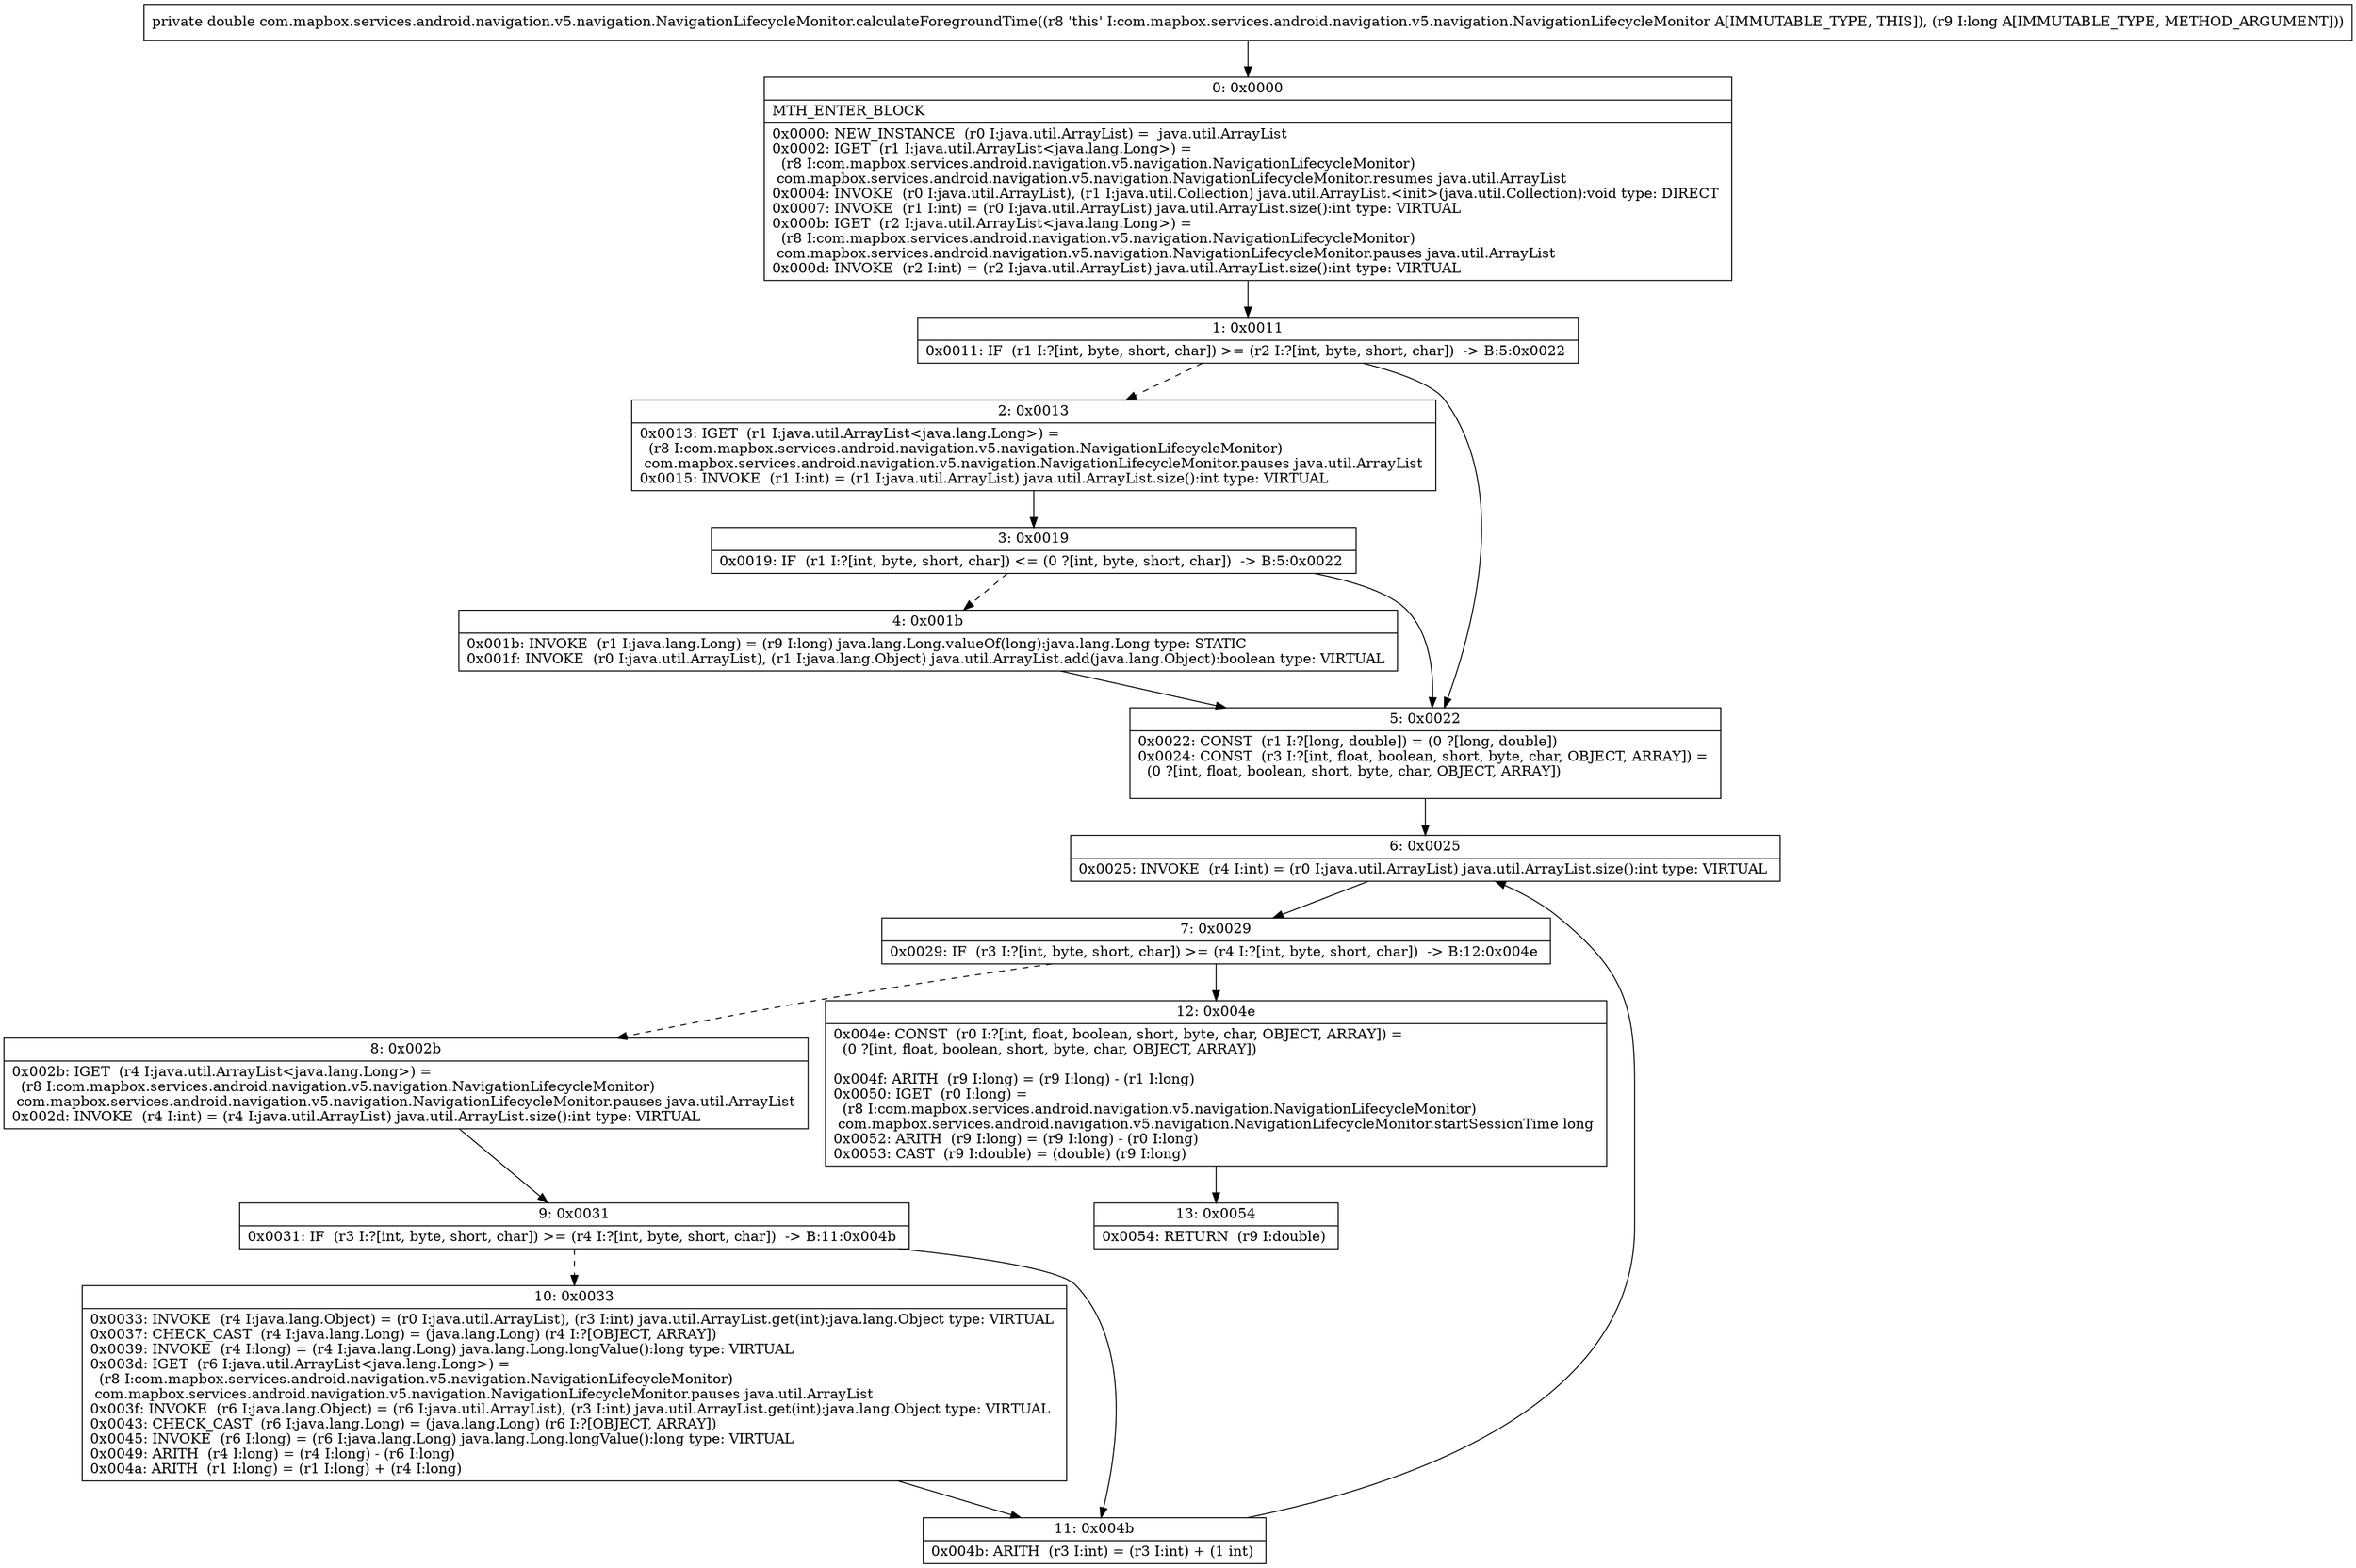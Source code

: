 digraph "CFG forcom.mapbox.services.android.navigation.v5.navigation.NavigationLifecycleMonitor.calculateForegroundTime(J)D" {
Node_0 [shape=record,label="{0\:\ 0x0000|MTH_ENTER_BLOCK\l|0x0000: NEW_INSTANCE  (r0 I:java.util.ArrayList) =  java.util.ArrayList \l0x0002: IGET  (r1 I:java.util.ArrayList\<java.lang.Long\>) = \l  (r8 I:com.mapbox.services.android.navigation.v5.navigation.NavigationLifecycleMonitor)\l com.mapbox.services.android.navigation.v5.navigation.NavigationLifecycleMonitor.resumes java.util.ArrayList \l0x0004: INVOKE  (r0 I:java.util.ArrayList), (r1 I:java.util.Collection) java.util.ArrayList.\<init\>(java.util.Collection):void type: DIRECT \l0x0007: INVOKE  (r1 I:int) = (r0 I:java.util.ArrayList) java.util.ArrayList.size():int type: VIRTUAL \l0x000b: IGET  (r2 I:java.util.ArrayList\<java.lang.Long\>) = \l  (r8 I:com.mapbox.services.android.navigation.v5.navigation.NavigationLifecycleMonitor)\l com.mapbox.services.android.navigation.v5.navigation.NavigationLifecycleMonitor.pauses java.util.ArrayList \l0x000d: INVOKE  (r2 I:int) = (r2 I:java.util.ArrayList) java.util.ArrayList.size():int type: VIRTUAL \l}"];
Node_1 [shape=record,label="{1\:\ 0x0011|0x0011: IF  (r1 I:?[int, byte, short, char]) \>= (r2 I:?[int, byte, short, char])  \-\> B:5:0x0022 \l}"];
Node_2 [shape=record,label="{2\:\ 0x0013|0x0013: IGET  (r1 I:java.util.ArrayList\<java.lang.Long\>) = \l  (r8 I:com.mapbox.services.android.navigation.v5.navigation.NavigationLifecycleMonitor)\l com.mapbox.services.android.navigation.v5.navigation.NavigationLifecycleMonitor.pauses java.util.ArrayList \l0x0015: INVOKE  (r1 I:int) = (r1 I:java.util.ArrayList) java.util.ArrayList.size():int type: VIRTUAL \l}"];
Node_3 [shape=record,label="{3\:\ 0x0019|0x0019: IF  (r1 I:?[int, byte, short, char]) \<= (0 ?[int, byte, short, char])  \-\> B:5:0x0022 \l}"];
Node_4 [shape=record,label="{4\:\ 0x001b|0x001b: INVOKE  (r1 I:java.lang.Long) = (r9 I:long) java.lang.Long.valueOf(long):java.lang.Long type: STATIC \l0x001f: INVOKE  (r0 I:java.util.ArrayList), (r1 I:java.lang.Object) java.util.ArrayList.add(java.lang.Object):boolean type: VIRTUAL \l}"];
Node_5 [shape=record,label="{5\:\ 0x0022|0x0022: CONST  (r1 I:?[long, double]) = (0 ?[long, double]) \l0x0024: CONST  (r3 I:?[int, float, boolean, short, byte, char, OBJECT, ARRAY]) = \l  (0 ?[int, float, boolean, short, byte, char, OBJECT, ARRAY])\l \l}"];
Node_6 [shape=record,label="{6\:\ 0x0025|0x0025: INVOKE  (r4 I:int) = (r0 I:java.util.ArrayList) java.util.ArrayList.size():int type: VIRTUAL \l}"];
Node_7 [shape=record,label="{7\:\ 0x0029|0x0029: IF  (r3 I:?[int, byte, short, char]) \>= (r4 I:?[int, byte, short, char])  \-\> B:12:0x004e \l}"];
Node_8 [shape=record,label="{8\:\ 0x002b|0x002b: IGET  (r4 I:java.util.ArrayList\<java.lang.Long\>) = \l  (r8 I:com.mapbox.services.android.navigation.v5.navigation.NavigationLifecycleMonitor)\l com.mapbox.services.android.navigation.v5.navigation.NavigationLifecycleMonitor.pauses java.util.ArrayList \l0x002d: INVOKE  (r4 I:int) = (r4 I:java.util.ArrayList) java.util.ArrayList.size():int type: VIRTUAL \l}"];
Node_9 [shape=record,label="{9\:\ 0x0031|0x0031: IF  (r3 I:?[int, byte, short, char]) \>= (r4 I:?[int, byte, short, char])  \-\> B:11:0x004b \l}"];
Node_10 [shape=record,label="{10\:\ 0x0033|0x0033: INVOKE  (r4 I:java.lang.Object) = (r0 I:java.util.ArrayList), (r3 I:int) java.util.ArrayList.get(int):java.lang.Object type: VIRTUAL \l0x0037: CHECK_CAST  (r4 I:java.lang.Long) = (java.lang.Long) (r4 I:?[OBJECT, ARRAY]) \l0x0039: INVOKE  (r4 I:long) = (r4 I:java.lang.Long) java.lang.Long.longValue():long type: VIRTUAL \l0x003d: IGET  (r6 I:java.util.ArrayList\<java.lang.Long\>) = \l  (r8 I:com.mapbox.services.android.navigation.v5.navigation.NavigationLifecycleMonitor)\l com.mapbox.services.android.navigation.v5.navigation.NavigationLifecycleMonitor.pauses java.util.ArrayList \l0x003f: INVOKE  (r6 I:java.lang.Object) = (r6 I:java.util.ArrayList), (r3 I:int) java.util.ArrayList.get(int):java.lang.Object type: VIRTUAL \l0x0043: CHECK_CAST  (r6 I:java.lang.Long) = (java.lang.Long) (r6 I:?[OBJECT, ARRAY]) \l0x0045: INVOKE  (r6 I:long) = (r6 I:java.lang.Long) java.lang.Long.longValue():long type: VIRTUAL \l0x0049: ARITH  (r4 I:long) = (r4 I:long) \- (r6 I:long) \l0x004a: ARITH  (r1 I:long) = (r1 I:long) + (r4 I:long) \l}"];
Node_11 [shape=record,label="{11\:\ 0x004b|0x004b: ARITH  (r3 I:int) = (r3 I:int) + (1 int) \l}"];
Node_12 [shape=record,label="{12\:\ 0x004e|0x004e: CONST  (r0 I:?[int, float, boolean, short, byte, char, OBJECT, ARRAY]) = \l  (0 ?[int, float, boolean, short, byte, char, OBJECT, ARRAY])\l \l0x004f: ARITH  (r9 I:long) = (r9 I:long) \- (r1 I:long) \l0x0050: IGET  (r0 I:long) = \l  (r8 I:com.mapbox.services.android.navigation.v5.navigation.NavigationLifecycleMonitor)\l com.mapbox.services.android.navigation.v5.navigation.NavigationLifecycleMonitor.startSessionTime long \l0x0052: ARITH  (r9 I:long) = (r9 I:long) \- (r0 I:long) \l0x0053: CAST  (r9 I:double) = (double) (r9 I:long) \l}"];
Node_13 [shape=record,label="{13\:\ 0x0054|0x0054: RETURN  (r9 I:double) \l}"];
MethodNode[shape=record,label="{private double com.mapbox.services.android.navigation.v5.navigation.NavigationLifecycleMonitor.calculateForegroundTime((r8 'this' I:com.mapbox.services.android.navigation.v5.navigation.NavigationLifecycleMonitor A[IMMUTABLE_TYPE, THIS]), (r9 I:long A[IMMUTABLE_TYPE, METHOD_ARGUMENT])) }"];
MethodNode -> Node_0;
Node_0 -> Node_1;
Node_1 -> Node_2[style=dashed];
Node_1 -> Node_5;
Node_2 -> Node_3;
Node_3 -> Node_4[style=dashed];
Node_3 -> Node_5;
Node_4 -> Node_5;
Node_5 -> Node_6;
Node_6 -> Node_7;
Node_7 -> Node_8[style=dashed];
Node_7 -> Node_12;
Node_8 -> Node_9;
Node_9 -> Node_10[style=dashed];
Node_9 -> Node_11;
Node_10 -> Node_11;
Node_11 -> Node_6;
Node_12 -> Node_13;
}

